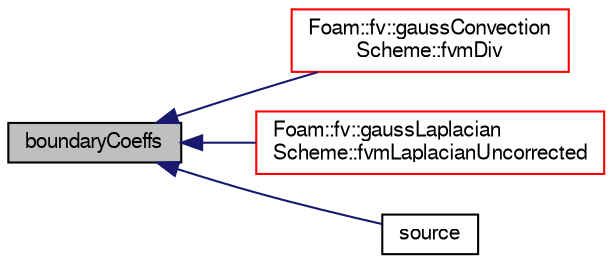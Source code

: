 digraph "boundaryCoeffs"
{
  bgcolor="transparent";
  edge [fontname="FreeSans",fontsize="10",labelfontname="FreeSans",labelfontsize="10"];
  node [fontname="FreeSans",fontsize="10",shape=record];
  rankdir="LR";
  Node1930 [label="boundaryCoeffs",height=0.2,width=0.4,color="black", fillcolor="grey75", style="filled", fontcolor="black"];
  Node1930 -> Node1931 [dir="back",color="midnightblue",fontsize="10",style="solid",fontname="FreeSans"];
  Node1931 [label="Foam::fv::gaussConvection\lScheme::fvmDiv",height=0.2,width=0.4,color="red",URL="$a22446.html#ad6edbed7fbf0c42fcc63dee2f3ee3bf3"];
  Node1930 -> Node1941 [dir="back",color="midnightblue",fontsize="10",style="solid",fontname="FreeSans"];
  Node1941 [label="Foam::fv::gaussLaplacian\lScheme::fvmLaplacianUncorrected",height=0.2,width=0.4,color="red",URL="$a22578.html#ae2bfcc390fd0fe8c037f248421cbb5ec"];
  Node1930 -> Node1943 [dir="back",color="midnightblue",fontsize="10",style="solid",fontname="FreeSans"];
  Node1943 [label="source",height=0.2,width=0.4,color="black",URL="$a22358.html#ac16c03f12bd5bcdd52453fc758933044"];
}
